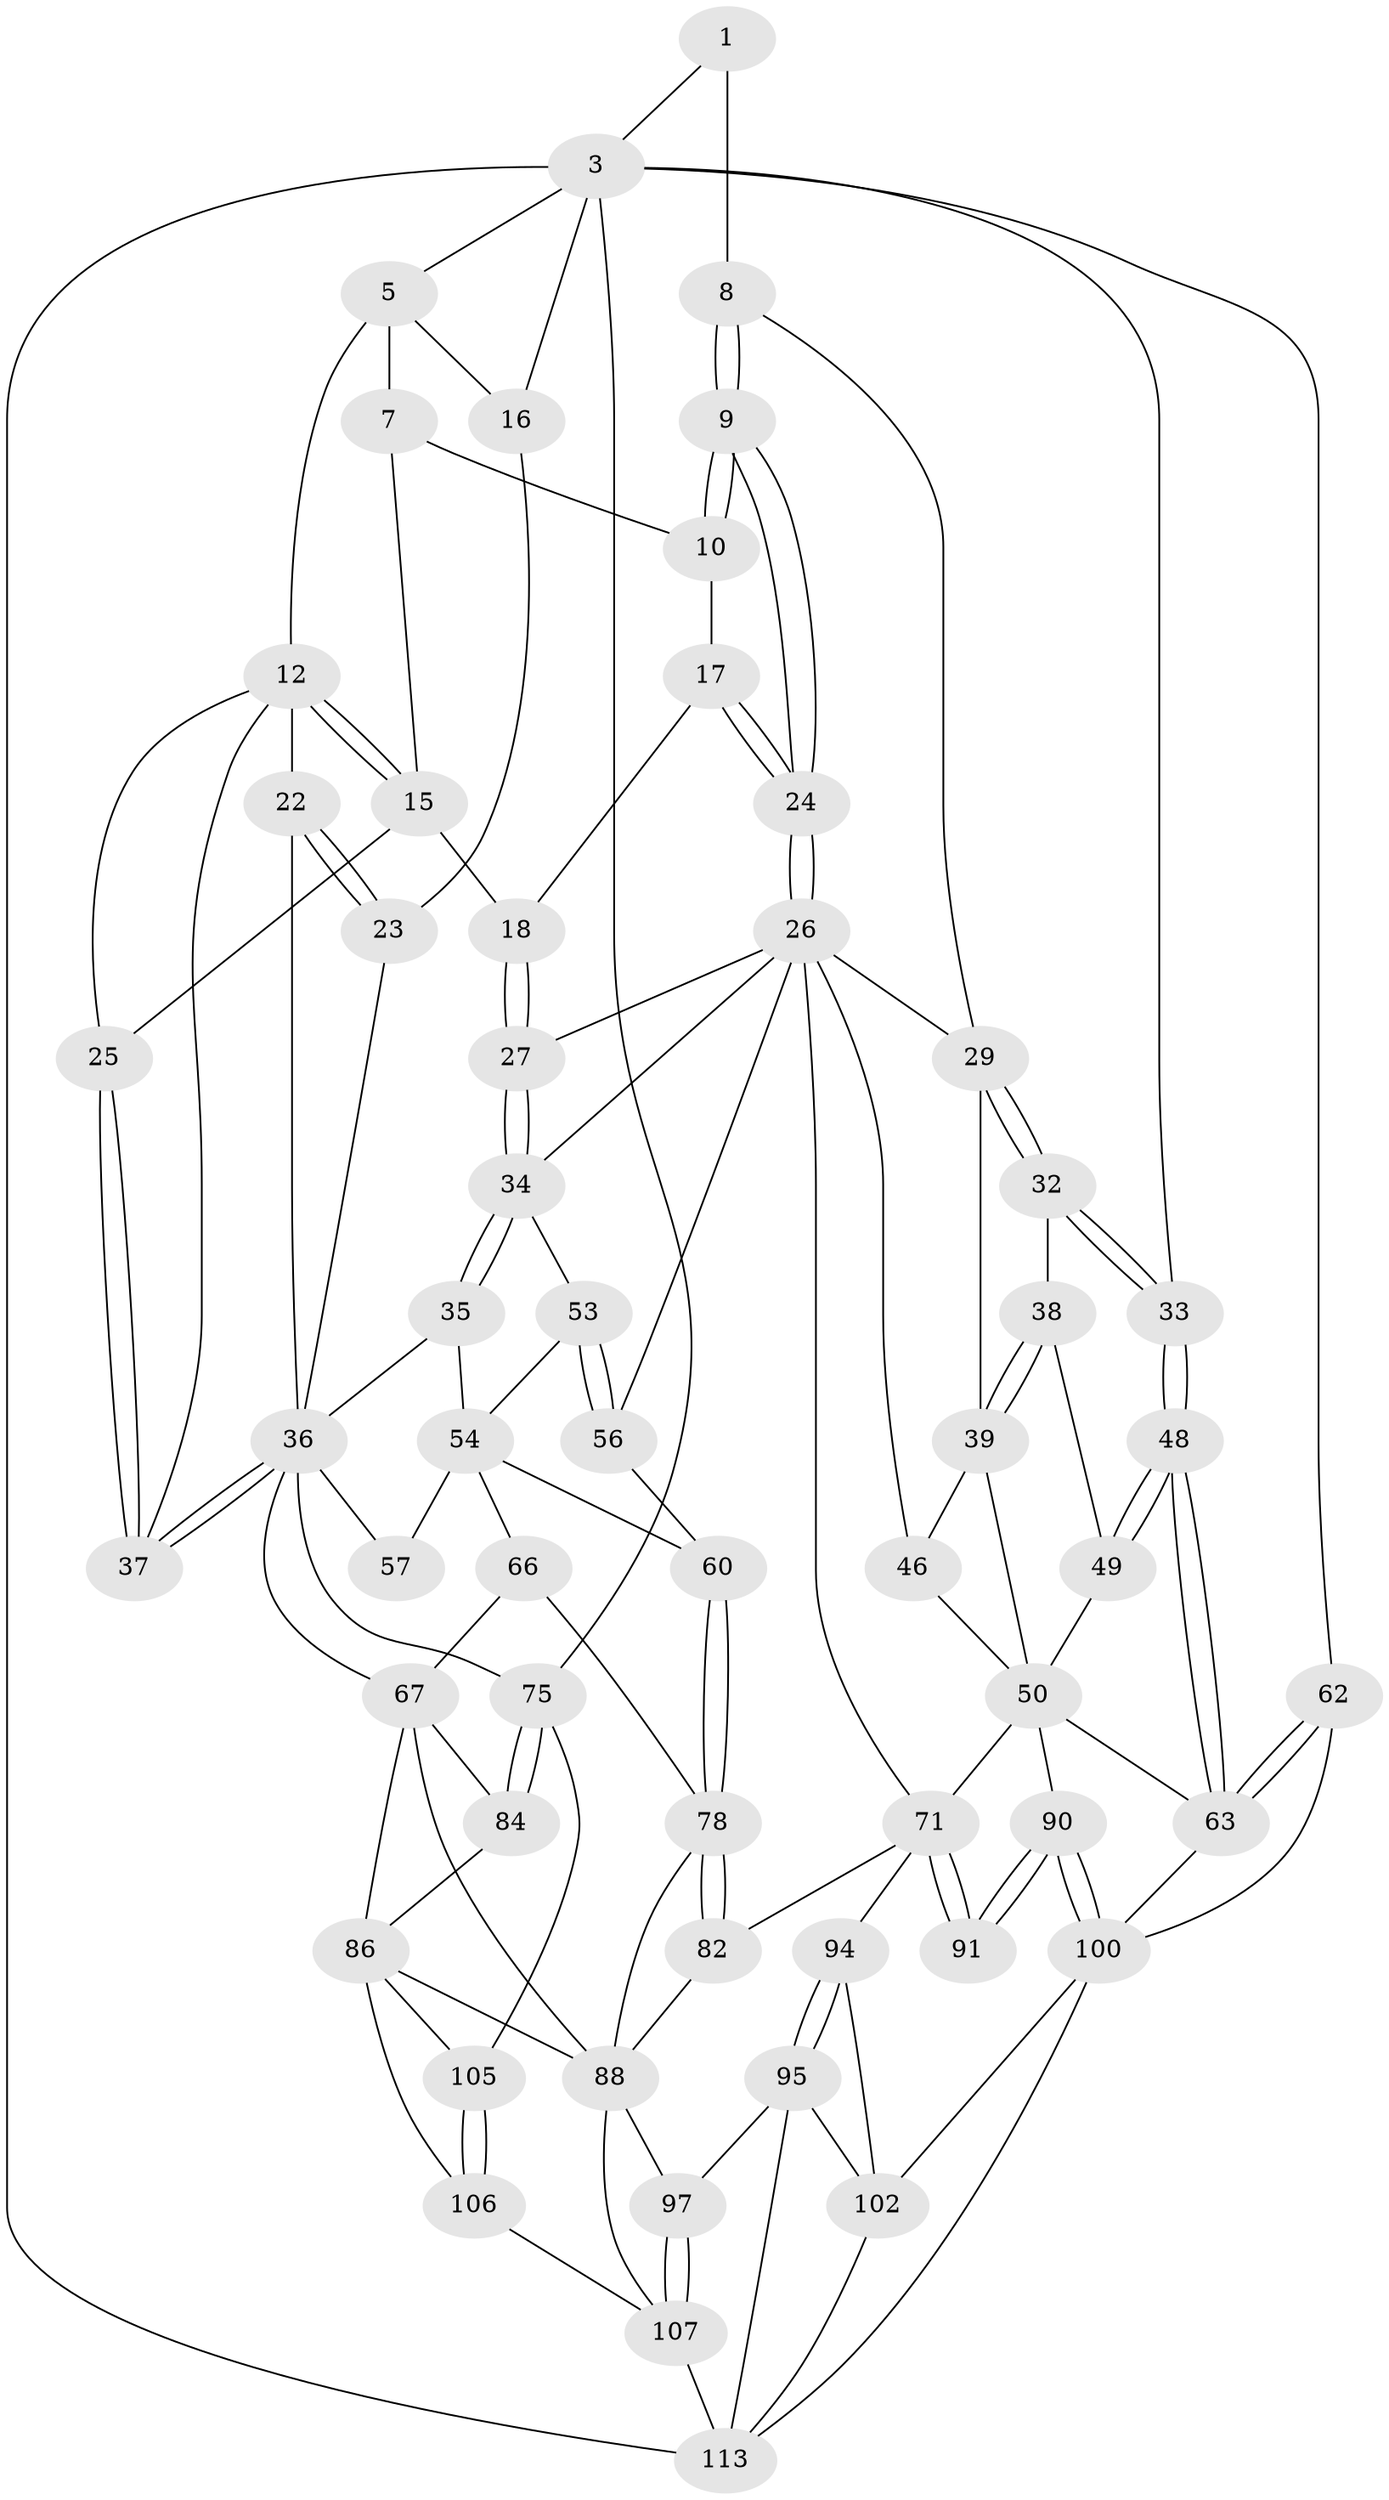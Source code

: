 // original degree distribution, {3: 0.017241379310344827, 6: 0.20689655172413793, 5: 0.5517241379310345, 4: 0.22413793103448276}
// Generated by graph-tools (version 1.1) at 2025/17/03/09/25 04:17:15]
// undirected, 58 vertices, 136 edges
graph export_dot {
graph [start="1"]
  node [color=gray90,style=filled];
  1 [pos="+0.7170078762995336+0",super="+2"];
  3 [pos="+1+0",super="+4+61"];
  5 [pos="+0.21596301937187165+0",super="+6+14"];
  7 [pos="+0.4821976395334084+0",super="+11"];
  8 [pos="+0.6271453918136322+0.10551047712500498",super="+28"];
  9 [pos="+0.6181422736360671+0.11138685873835691"];
  10 [pos="+0.49624149046687605+0.036108559679984435"];
  12 [pos="+0.290678347299554+0.03778316431750657",super="+13"];
  15 [pos="+0.2976691598426211+0.053733719587586735",super="+19"];
  16 [pos="+0+0"];
  17 [pos="+0.4589754539667653+0.09506322273717066"];
  18 [pos="+0.4140921154521347+0.13817363766363738"];
  22 [pos="+0+0.2268296169724918"];
  23 [pos="+0+0.19783687387970378"];
  24 [pos="+0.5810695421968072+0.21457852644634137"];
  25 [pos="+0.30987117603900527+0.17224712021325886"];
  26 [pos="+0.5767438612165412+0.23238768264792625",super="+31"];
  27 [pos="+0.5563001442093246+0.2396035746030271"];
  29 [pos="+0.7605980521930662+0.16284119276075218",super="+30"];
  32 [pos="+0.8422265555923006+0.2782097612211964"];
  33 [pos="+1+0"];
  34 [pos="+0.47292331218210837+0.30717321514111",super="+44"];
  35 [pos="+0.4698705178498052+0.30851685901425857"];
  36 [pos="+0.30613994238729114+0.23570995561472732",super="+40"];
  37 [pos="+0.3069912913947104+0.1998814099005008"];
  38 [pos="+0.8411110815550112+0.2818790741632983"];
  39 [pos="+0.8089645135148552+0.3196925917130494",super="+45"];
  46 [pos="+0.7414660244455354+0.4094236778643128"];
  48 [pos="+1+0.23318684753676863"];
  49 [pos="+0.9558915684940902+0.34598460907348744"];
  50 [pos="+0.9327602801456328+0.46098576360997984",super="+64"];
  53 [pos="+0.5454252623729788+0.44250231905249704"];
  54 [pos="+0.4397537958321524+0.4110319494802254",super="+55+58"];
  56 [pos="+0.5935179927971124+0.4928707019016012"];
  57 [pos="+0.2567480961096823+0.39974842505963054"];
  60 [pos="+0.45269394495978854+0.5350101443800463"];
  62 [pos="+1+0.9481033290693713",super="+108"];
  63 [pos="+1+0.6191120138329816",super="+73"];
  66 [pos="+0.29830318095227903+0.5216308956190946",super="+80"];
  67 [pos="+0.19978004895204338+0.5926668527624355",super="+68+83"];
  71 [pos="+0.8420191256048523+0.6078231419452778",super="+72"];
  75 [pos="+0+0.6879536575855805",super="+76"];
  78 [pos="+0.44783555486118354+0.6020652467808317",super="+79"];
  82 [pos="+0.624768004323825+0.6613926923573077"];
  84 [pos="+0.10387005523880631+0.6648284212647882"];
  86 [pos="+0.18555704761637062+0.7326891964893203",super="+99+87"];
  88 [pos="+0.3838187512435279+0.7277182665133543",super="+93+89"];
  90 [pos="+0.8308578448184232+0.7748336821611908"];
  91 [pos="+0.8168645736824584+0.764167072206329"];
  94 [pos="+0.7357146307462524+0.7578683274086442"];
  95 [pos="+0.619927483112595+0.8862085733486581",super="+96+109"];
  97 [pos="+0.5434958784816646+0.8905740801524145"];
  100 [pos="+0.8748574773785889+0.87698513114029",super="+101"];
  102 [pos="+0.8562284288223427+0.8904113013455829",super="+103+111"];
  105 [pos="+0+1"];
  106 [pos="+0.2317866032410645+0.8880462235911228"];
  107 [pos="+0.36231577806132453+0.8809971489801202",super="+110"];
  113 [pos="+0.7254265171754289+1",super="+115+114"];
  1 -- 8 [weight=2];
  1 -- 3;
  3 -- 33;
  3 -- 16;
  3 -- 5;
  3 -- 75;
  3 -- 113 [weight=2];
  3 -- 62;
  5 -- 12 [weight=2];
  5 -- 7;
  5 -- 16;
  7 -- 10;
  7 -- 15;
  8 -- 9;
  8 -- 9;
  8 -- 29;
  9 -- 10;
  9 -- 10;
  9 -- 24;
  9 -- 24;
  10 -- 17;
  12 -- 15;
  12 -- 15;
  12 -- 37;
  12 -- 22;
  12 -- 25;
  15 -- 25;
  15 -- 18;
  16 -- 23;
  17 -- 18;
  17 -- 24;
  17 -- 24;
  18 -- 27;
  18 -- 27;
  22 -- 23;
  22 -- 23;
  22 -- 36;
  23 -- 36;
  24 -- 26;
  24 -- 26;
  25 -- 37;
  25 -- 37;
  26 -- 27;
  26 -- 34;
  26 -- 56;
  26 -- 46;
  26 -- 71;
  26 -- 29;
  27 -- 34;
  27 -- 34;
  29 -- 32;
  29 -- 32;
  29 -- 39;
  32 -- 33;
  32 -- 33;
  32 -- 38;
  33 -- 48;
  33 -- 48;
  34 -- 35;
  34 -- 35;
  34 -- 53;
  35 -- 36;
  35 -- 54;
  36 -- 37;
  36 -- 37;
  36 -- 67;
  36 -- 57;
  36 -- 75;
  38 -- 39;
  38 -- 39;
  38 -- 49;
  39 -- 50;
  39 -- 46;
  46 -- 50;
  48 -- 49;
  48 -- 49;
  48 -- 63;
  48 -- 63;
  49 -- 50;
  50 -- 71;
  50 -- 90;
  50 -- 63;
  53 -- 54;
  53 -- 56;
  53 -- 56;
  54 -- 57 [weight=2];
  54 -- 66;
  54 -- 60;
  56 -- 60;
  60 -- 78;
  60 -- 78;
  62 -- 63 [weight=2];
  62 -- 63;
  62 -- 100;
  63 -- 100;
  66 -- 67 [weight=2];
  66 -- 78;
  67 -- 84;
  67 -- 86;
  67 -- 88;
  71 -- 91 [weight=2];
  71 -- 91;
  71 -- 82;
  71 -- 94;
  75 -- 84;
  75 -- 84;
  75 -- 105;
  78 -- 82;
  78 -- 82;
  78 -- 88;
  82 -- 88;
  84 -- 86;
  86 -- 106;
  86 -- 105;
  86 -- 88;
  88 -- 97;
  88 -- 107;
  90 -- 91;
  90 -- 91;
  90 -- 100;
  90 -- 100;
  94 -- 95;
  94 -- 95;
  94 -- 102;
  95 -- 97;
  95 -- 102 [weight=2];
  95 -- 113;
  97 -- 107;
  97 -- 107;
  100 -- 102;
  100 -- 113;
  102 -- 113;
  105 -- 106;
  105 -- 106;
  106 -- 107;
  107 -- 113;
}
